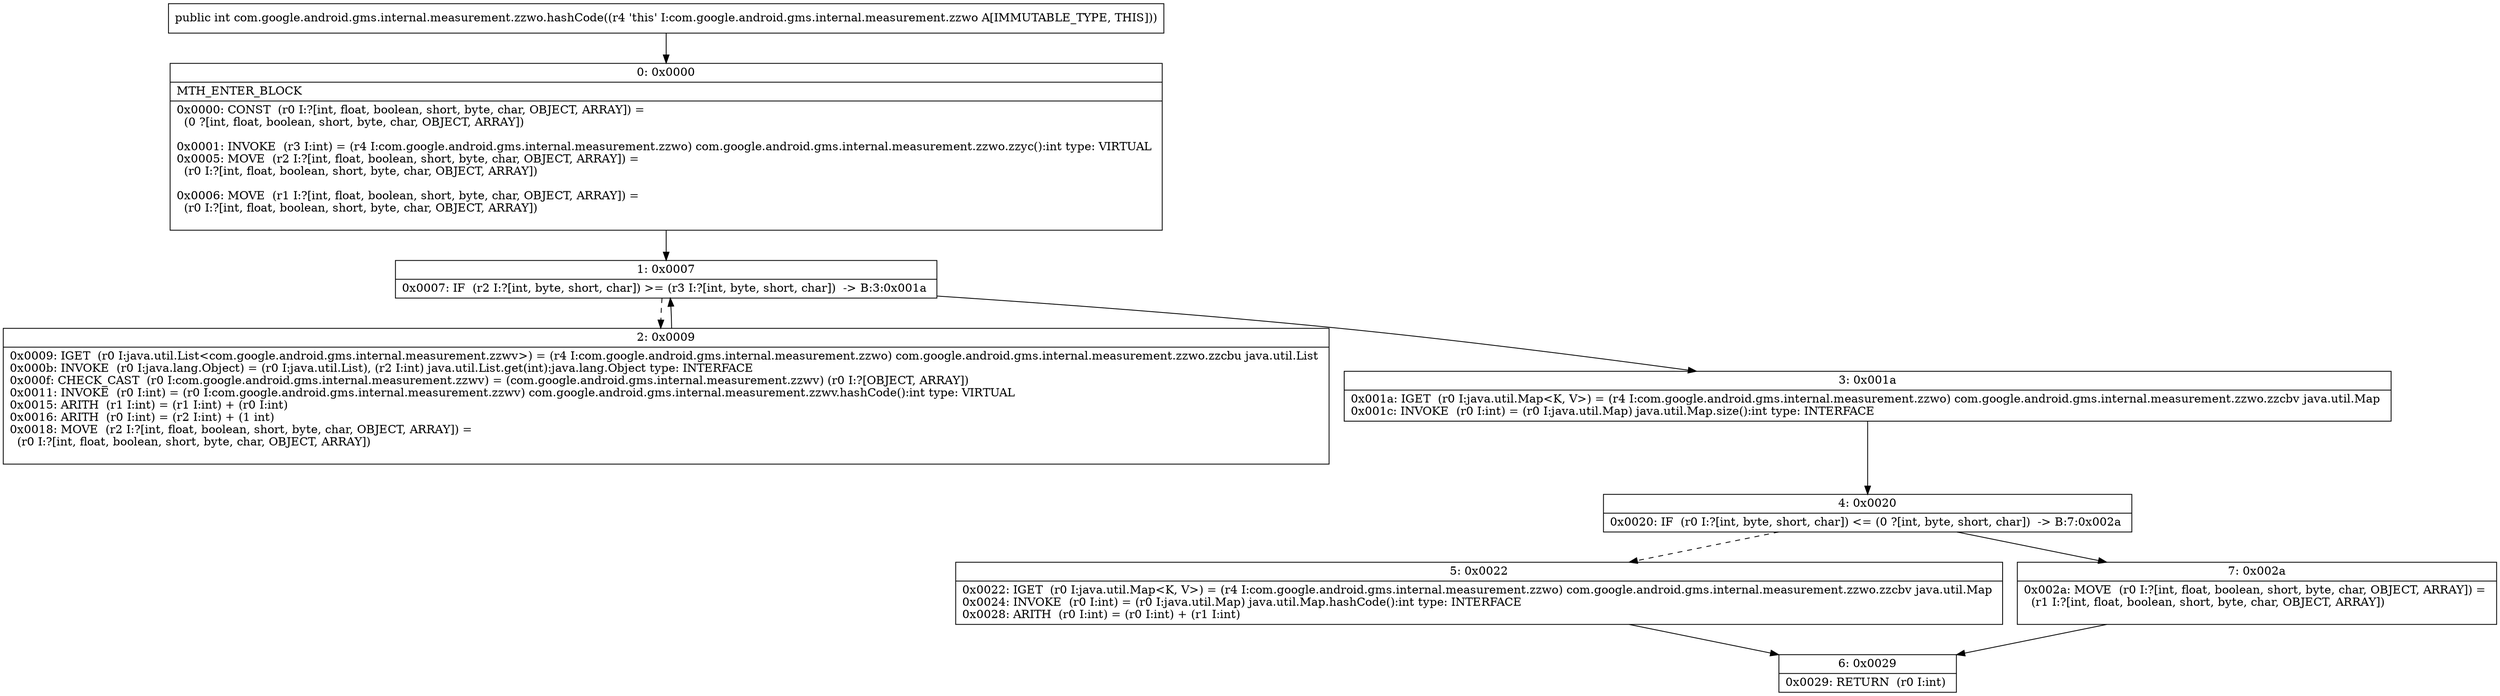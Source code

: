 digraph "CFG forcom.google.android.gms.internal.measurement.zzwo.hashCode()I" {
Node_0 [shape=record,label="{0\:\ 0x0000|MTH_ENTER_BLOCK\l|0x0000: CONST  (r0 I:?[int, float, boolean, short, byte, char, OBJECT, ARRAY]) = \l  (0 ?[int, float, boolean, short, byte, char, OBJECT, ARRAY])\l \l0x0001: INVOKE  (r3 I:int) = (r4 I:com.google.android.gms.internal.measurement.zzwo) com.google.android.gms.internal.measurement.zzwo.zzyc():int type: VIRTUAL \l0x0005: MOVE  (r2 I:?[int, float, boolean, short, byte, char, OBJECT, ARRAY]) = \l  (r0 I:?[int, float, boolean, short, byte, char, OBJECT, ARRAY])\l \l0x0006: MOVE  (r1 I:?[int, float, boolean, short, byte, char, OBJECT, ARRAY]) = \l  (r0 I:?[int, float, boolean, short, byte, char, OBJECT, ARRAY])\l \l}"];
Node_1 [shape=record,label="{1\:\ 0x0007|0x0007: IF  (r2 I:?[int, byte, short, char]) \>= (r3 I:?[int, byte, short, char])  \-\> B:3:0x001a \l}"];
Node_2 [shape=record,label="{2\:\ 0x0009|0x0009: IGET  (r0 I:java.util.List\<com.google.android.gms.internal.measurement.zzwv\>) = (r4 I:com.google.android.gms.internal.measurement.zzwo) com.google.android.gms.internal.measurement.zzwo.zzcbu java.util.List \l0x000b: INVOKE  (r0 I:java.lang.Object) = (r0 I:java.util.List), (r2 I:int) java.util.List.get(int):java.lang.Object type: INTERFACE \l0x000f: CHECK_CAST  (r0 I:com.google.android.gms.internal.measurement.zzwv) = (com.google.android.gms.internal.measurement.zzwv) (r0 I:?[OBJECT, ARRAY]) \l0x0011: INVOKE  (r0 I:int) = (r0 I:com.google.android.gms.internal.measurement.zzwv) com.google.android.gms.internal.measurement.zzwv.hashCode():int type: VIRTUAL \l0x0015: ARITH  (r1 I:int) = (r1 I:int) + (r0 I:int) \l0x0016: ARITH  (r0 I:int) = (r2 I:int) + (1 int) \l0x0018: MOVE  (r2 I:?[int, float, boolean, short, byte, char, OBJECT, ARRAY]) = \l  (r0 I:?[int, float, boolean, short, byte, char, OBJECT, ARRAY])\l \l}"];
Node_3 [shape=record,label="{3\:\ 0x001a|0x001a: IGET  (r0 I:java.util.Map\<K, V\>) = (r4 I:com.google.android.gms.internal.measurement.zzwo) com.google.android.gms.internal.measurement.zzwo.zzcbv java.util.Map \l0x001c: INVOKE  (r0 I:int) = (r0 I:java.util.Map) java.util.Map.size():int type: INTERFACE \l}"];
Node_4 [shape=record,label="{4\:\ 0x0020|0x0020: IF  (r0 I:?[int, byte, short, char]) \<= (0 ?[int, byte, short, char])  \-\> B:7:0x002a \l}"];
Node_5 [shape=record,label="{5\:\ 0x0022|0x0022: IGET  (r0 I:java.util.Map\<K, V\>) = (r4 I:com.google.android.gms.internal.measurement.zzwo) com.google.android.gms.internal.measurement.zzwo.zzcbv java.util.Map \l0x0024: INVOKE  (r0 I:int) = (r0 I:java.util.Map) java.util.Map.hashCode():int type: INTERFACE \l0x0028: ARITH  (r0 I:int) = (r0 I:int) + (r1 I:int) \l}"];
Node_6 [shape=record,label="{6\:\ 0x0029|0x0029: RETURN  (r0 I:int) \l}"];
Node_7 [shape=record,label="{7\:\ 0x002a|0x002a: MOVE  (r0 I:?[int, float, boolean, short, byte, char, OBJECT, ARRAY]) = \l  (r1 I:?[int, float, boolean, short, byte, char, OBJECT, ARRAY])\l \l}"];
MethodNode[shape=record,label="{public int com.google.android.gms.internal.measurement.zzwo.hashCode((r4 'this' I:com.google.android.gms.internal.measurement.zzwo A[IMMUTABLE_TYPE, THIS])) }"];
MethodNode -> Node_0;
Node_0 -> Node_1;
Node_1 -> Node_2[style=dashed];
Node_1 -> Node_3;
Node_2 -> Node_1;
Node_3 -> Node_4;
Node_4 -> Node_5[style=dashed];
Node_4 -> Node_7;
Node_5 -> Node_6;
Node_7 -> Node_6;
}


